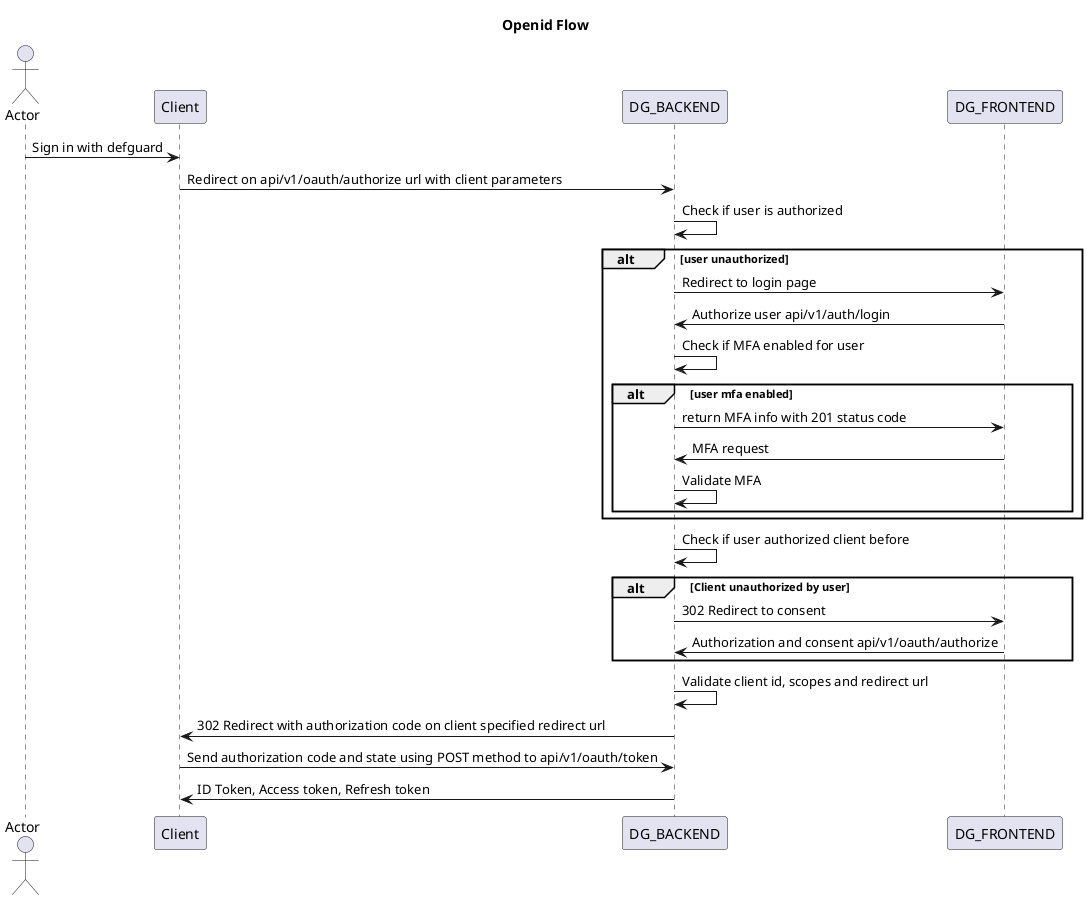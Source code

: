 @startuml openid flow
title Openid Flow
actor Actor as actor
actor -> Client: Sign in with defguard
Client -> DG_BACKEND: Redirect on api/v1/oauth/authorize url with client parameters
DG_BACKEND -> DG_BACKEND:  Check if user is authorized
alt user unauthorized
DG_BACKEND -> DG_FRONTEND: Redirect to login page
DG_FRONTEND -> DG_BACKEND: Authorize user api/v1/auth/login
DG_BACKEND -> DG_BACKEND: Check if MFA enabled for user
alt user mfa enabled
DG_BACKEND -> DG_FRONTEND: return MFA info with 201 status code
DG_FRONTEND -> DG_BACKEND: MFA request
DG_BACKEND -> DG_BACKEND: Validate MFA
end
end
DG_BACKEND -> DG_BACKEND: Check if user authorized client before
alt Client unauthorized by user
DG_BACKEND -> DG_FRONTEND: 302 Redirect to consent
DG_FRONTEND ->  DG_BACKEND:  Authorization and consent api/v1/oauth/authorize 
end
DG_BACKEND -> DG_BACKEND: Validate client id, scopes and redirect url
DG_BACKEND -> Client: 302 Redirect with authorization code on client specified redirect url
Client -> DG_BACKEND: Send authorization code and state using POST method to api/v1/oauth/token
DG_BACKEND -> Client: ID Token, Access token, Refresh token
@enduml